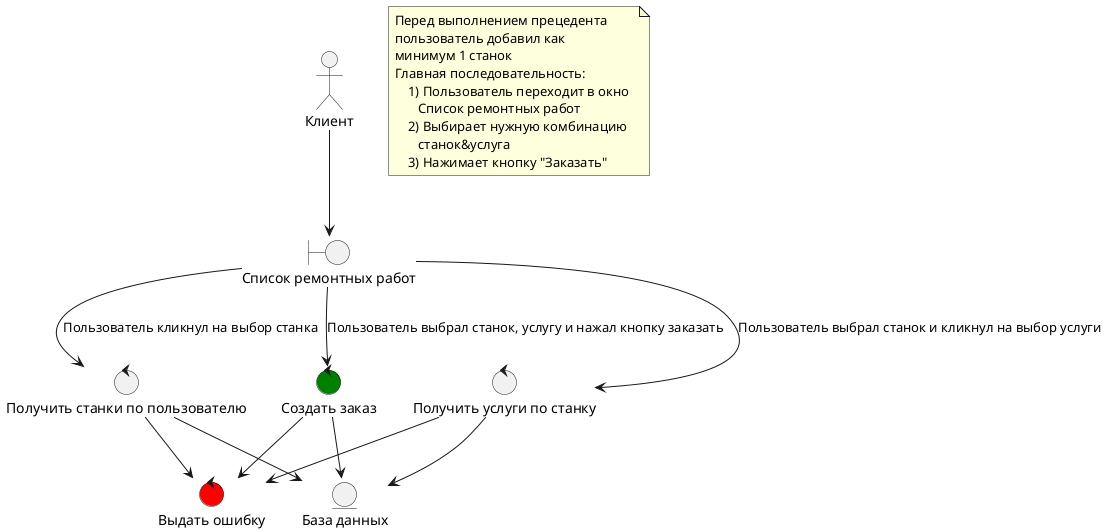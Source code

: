 @startuml do_order_case

actor Клиент as client

entity "База данных" as db

boundary "Список ремонтных работ" as list_repairs_screen

client --> list_repairs_screen

control "Получить станки по пользователю" as get_machines_by_user
control "Получить услуги по станку" as get_repairs_by_machine
control "Создать заказ" as create_order #green
control "Выдать ошибку" as show_error #red

list_repairs_screen --> get_machines_by_user : "Пользователь кликнул на выбор станка"
list_repairs_screen --> get_repairs_by_machine : "Пользователь выбрал станок и кликнул на выбор услуги"
list_repairs_screen --> create_order : "Пользователь выбрал станок, услугу и нажал кнопку заказать"

get_repairs_by_machine --> db
get_machines_by_user --> db
create_order --> db

get_repairs_by_machine --> show_error 
get_machines_by_user --> show_error 
create_order --> show_error 

note as scenario
Перед выполнением прецедента
пользователь добавил как
минимум 1 станок
Главная последовательность:
    1) Пользователь переходит в окно
       Список ремонтных работ
    2) Выбирает нужную комбинацию
       станок&услуга
    3) Нажимает кнопку "Заказать"        
end note


@enduml